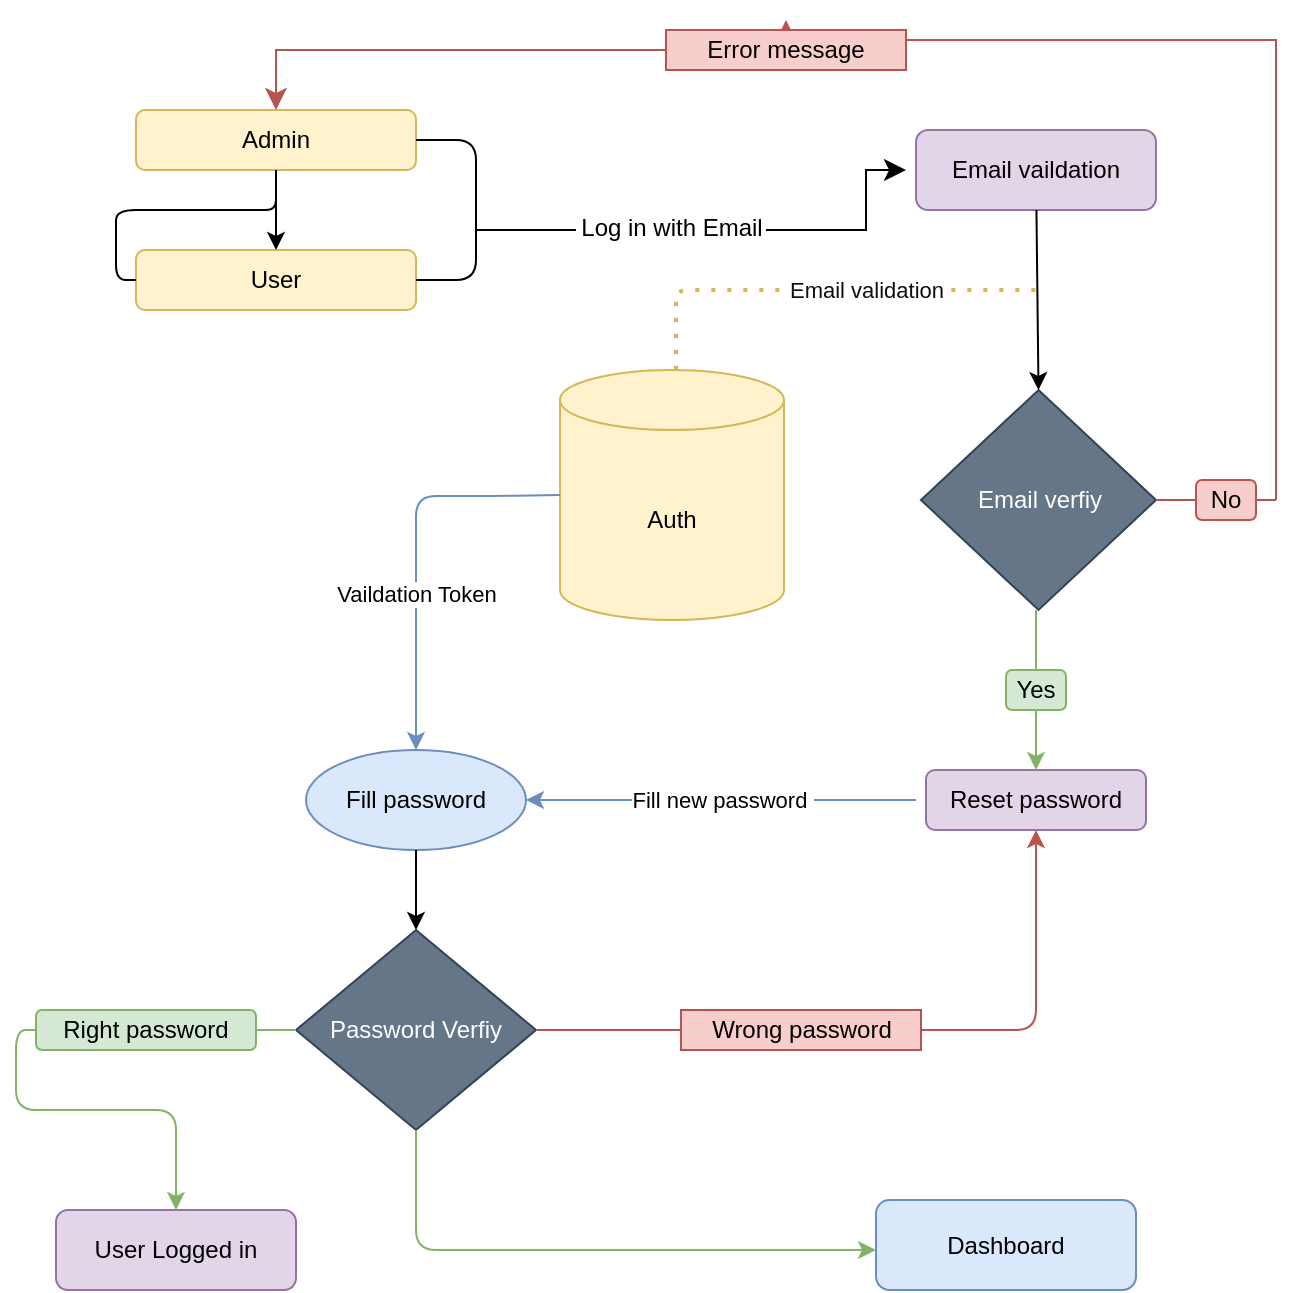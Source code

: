 <mxfile>
    <diagram id="zJKi3tdKoLqDkLCLjrJM" name="Page-1">
        <mxGraphModel dx="1013" dy="688" grid="1" gridSize="10" guides="1" tooltips="1" connect="1" arrows="1" fold="1" page="1" pageScale="1" pageWidth="850" pageHeight="1100" math="0" shadow="0">
            <root>
                <mxCell id="0"/>
                <mxCell id="1" parent="0"/>
                <mxCell id="107" value="Admin" style="rounded=1;whiteSpace=wrap;html=1;fillColor=#fff2cc;strokeColor=#d6b656;" vertex="1" parent="1">
                    <mxGeometry x="140" y="100" width="140" height="30" as="geometry"/>
                </mxCell>
                <mxCell id="109" value="User" style="rounded=1;whiteSpace=wrap;html=1;fillColor=#fff2cc;strokeColor=#d6b656;" vertex="1" parent="1">
                    <mxGeometry x="140" y="170" width="140" height="30" as="geometry"/>
                </mxCell>
                <mxCell id="110" value="" style="endArrow=none;html=1;entryX=1;entryY=0.5;entryDx=0;entryDy=0;exitX=1;exitY=0.5;exitDx=0;exitDy=0;" edge="1" source="109" target="107" parent="1">
                    <mxGeometry width="50" height="50" relative="1" as="geometry">
                        <mxPoint x="290" y="170" as="sourcePoint"/>
                        <mxPoint x="340" y="120" as="targetPoint"/>
                        <Array as="points">
                            <mxPoint x="310" y="185"/>
                            <mxPoint x="310" y="150"/>
                            <mxPoint x="310" y="115"/>
                        </Array>
                    </mxGeometry>
                </mxCell>
                <mxCell id="111" value="" style="endArrow=none;html=1;" edge="1" parent="1">
                    <mxGeometry width="50" height="50" relative="1" as="geometry">
                        <mxPoint x="310" y="160" as="sourcePoint"/>
                        <mxPoint x="360" y="160" as="targetPoint"/>
                    </mxGeometry>
                </mxCell>
                <mxCell id="112" value="Log in with Email" style="text;html=1;align=center;verticalAlign=middle;whiteSpace=wrap;rounded=0;" vertex="1" parent="1">
                    <mxGeometry x="348" y="144" width="120" height="30" as="geometry"/>
                </mxCell>
                <mxCell id="113" value="Email vaildation" style="rounded=1;whiteSpace=wrap;html=1;fillColor=#e1d5e7;strokeColor=#9673a6;" vertex="1" parent="1">
                    <mxGeometry x="530" y="110" width="120" height="40" as="geometry"/>
                </mxCell>
                <mxCell id="114" value="" style="endArrow=none;html=1;exitX=0;exitY=0.5;exitDx=0;exitDy=0;" edge="1" source="109" parent="1">
                    <mxGeometry width="50" height="50" relative="1" as="geometry">
                        <mxPoint x="90" y="180" as="sourcePoint"/>
                        <mxPoint x="210" y="140" as="targetPoint"/>
                        <Array as="points">
                            <mxPoint x="130" y="185"/>
                            <mxPoint x="130" y="170"/>
                            <mxPoint x="130" y="150"/>
                            <mxPoint x="190" y="150"/>
                            <mxPoint x="210" y="150"/>
                        </Array>
                    </mxGeometry>
                </mxCell>
                <mxCell id="116" value="" style="edgeStyle=segmentEdgeStyle;endArrow=classic;html=1;curved=0;rounded=0;endSize=8;startSize=8;sourcePerimeterSpacing=0;targetPerimeterSpacing=0;entryX=0.5;entryY=0;entryDx=0;entryDy=0;fillColor=#f8cecc;strokeColor=#b85450;" edge="1" source="119" target="107" parent="1">
                    <mxGeometry width="100" relative="1" as="geometry">
                        <mxPoint x="710" y="180" as="sourcePoint"/>
                        <mxPoint x="270" y="110" as="targetPoint"/>
                        <Array as="points">
                            <mxPoint x="210" y="70"/>
                        </Array>
                    </mxGeometry>
                </mxCell>
                <mxCell id="117" value="" style="edgeStyle=segmentEdgeStyle;endArrow=classic;html=1;curved=0;rounded=0;endSize=8;startSize=8;sourcePerimeterSpacing=0;targetPerimeterSpacing=0;" edge="1" parent="1">
                    <mxGeometry width="100" relative="1" as="geometry">
                        <mxPoint x="455" y="160" as="sourcePoint"/>
                        <mxPoint x="525" y="130" as="targetPoint"/>
                        <Array as="points">
                            <mxPoint x="455" y="160"/>
                            <mxPoint x="505" y="160"/>
                            <mxPoint x="505" y="130"/>
                        </Array>
                    </mxGeometry>
                </mxCell>
                <mxCell id="118" value="" style="edgeStyle=segmentEdgeStyle;endArrow=classic;html=1;curved=0;rounded=0;endSize=8;startSize=8;sourcePerimeterSpacing=0;targetPerimeterSpacing=0;entryX=0.5;entryY=0;entryDx=0;entryDy=0;fillColor=#f8cecc;strokeColor=#b85450;" edge="1" parent="1">
                    <mxGeometry width="100" relative="1" as="geometry">
                        <mxPoint x="710" y="295" as="sourcePoint"/>
                        <mxPoint x="465" y="55" as="targetPoint"/>
                        <Array as="points">
                            <mxPoint x="710" y="65"/>
                            <mxPoint x="465" y="65"/>
                        </Array>
                    </mxGeometry>
                </mxCell>
                <mxCell id="119" value="Error message" style="rounded=0;whiteSpace=wrap;html=1;fillColor=#f8cecc;strokeColor=#b85450;" vertex="1" parent="1">
                    <mxGeometry x="405" y="60" width="120" height="20" as="geometry"/>
                </mxCell>
                <mxCell id="120" value="" style="endArrow=classic;html=1;entryX=0.5;entryY=0;entryDx=0;entryDy=0;exitX=0.5;exitY=1;exitDx=0;exitDy=0;" edge="1" parent="1" source="107" target="109">
                    <mxGeometry width="50" height="50" relative="1" as="geometry">
                        <mxPoint x="440" y="320" as="sourcePoint"/>
                        <mxPoint x="490" y="270" as="targetPoint"/>
                    </mxGeometry>
                </mxCell>
                <mxCell id="121" value="Email verfiy" style="rhombus;whiteSpace=wrap;html=1;fillColor=#647687;strokeColor=#314354;fontColor=#ffffff;" vertex="1" parent="1">
                    <mxGeometry x="532.5" y="240" width="117.5" height="110" as="geometry"/>
                </mxCell>
                <mxCell id="122" value="Auth" style="shape=cylinder3;whiteSpace=wrap;html=1;boundedLbl=1;backgroundOutline=1;size=15;fillColor=#fff2cc;strokeColor=#d6b656;" vertex="1" parent="1">
                    <mxGeometry x="352" y="230" width="112" height="125" as="geometry"/>
                </mxCell>
                <mxCell id="123" value="" style="endArrow=none;html=1;exitX=1;exitY=0.5;exitDx=0;exitDy=0;fillColor=#f8cecc;strokeColor=#b85450;" edge="1" parent="1" source="124">
                    <mxGeometry width="50" height="50" relative="1" as="geometry">
                        <mxPoint x="660" y="270" as="sourcePoint"/>
                        <mxPoint x="710" y="295" as="targetPoint"/>
                    </mxGeometry>
                </mxCell>
                <mxCell id="125" value="" style="endArrow=none;html=1;exitX=1;exitY=0.5;exitDx=0;exitDy=0;fillColor=#f8cecc;strokeColor=#b85450;" edge="1" parent="1" source="121" target="124">
                    <mxGeometry width="50" height="50" relative="1" as="geometry">
                        <mxPoint x="648" y="270" as="sourcePoint"/>
                        <mxPoint x="710" y="270" as="targetPoint"/>
                    </mxGeometry>
                </mxCell>
                <mxCell id="124" value="No" style="rounded=1;whiteSpace=wrap;html=1;fillColor=#f8cecc;strokeColor=#b85450;" vertex="1" parent="1">
                    <mxGeometry x="670" y="285" width="30" height="20" as="geometry"/>
                </mxCell>
                <mxCell id="126" value="" style="endArrow=classic;html=1;entryX=0.5;entryY=0;entryDx=0;entryDy=0;" edge="1" parent="1" source="113" target="121">
                    <mxGeometry width="50" height="50" relative="1" as="geometry">
                        <mxPoint x="550" y="220" as="sourcePoint"/>
                        <mxPoint x="600" y="170" as="targetPoint"/>
                    </mxGeometry>
                </mxCell>
                <mxCell id="127" value="" style="endArrow=none;dashed=1;html=1;dashPattern=1 3;strokeWidth=2;fillColor=#fff2cc;strokeColor=#d6b656;" edge="1" parent="1">
                    <mxGeometry width="50" height="50" relative="1" as="geometry">
                        <mxPoint x="410" y="230" as="sourcePoint"/>
                        <mxPoint x="590" y="190" as="targetPoint"/>
                        <Array as="points">
                            <mxPoint x="410" y="200"/>
                            <mxPoint x="410" y="190"/>
                        </Array>
                    </mxGeometry>
                </mxCell>
                <mxCell id="129" value="Email validation" style="edgeLabel;html=1;align=center;verticalAlign=middle;resizable=0;points=[];fontColor=light-dark(#0f0f0f, #ededed);" vertex="1" connectable="0" parent="127">
                    <mxGeometry x="0.223" relative="1" as="geometry">
                        <mxPoint as="offset"/>
                    </mxGeometry>
                </mxCell>
                <mxCell id="130" value="" style="endArrow=classic;html=1;exitX=0;exitY=0.5;exitDx=0;exitDy=0;exitPerimeter=0;fillColor=#dae8fc;strokeColor=#6c8ebf;" edge="1" parent="1" source="122">
                    <mxGeometry width="50" height="50" relative="1" as="geometry">
                        <mxPoint x="250" y="350" as="sourcePoint"/>
                        <mxPoint x="280" y="420" as="targetPoint"/>
                        <Array as="points">
                            <mxPoint x="320" y="293"/>
                            <mxPoint x="280" y="293"/>
                        </Array>
                    </mxGeometry>
                </mxCell>
                <mxCell id="131" value="Vaildation Token" style="edgeLabel;html=1;align=center;verticalAlign=middle;resizable=0;points=[];" vertex="1" connectable="0" parent="130">
                    <mxGeometry x="0.216" relative="1" as="geometry">
                        <mxPoint as="offset"/>
                    </mxGeometry>
                </mxCell>
                <mxCell id="132" value="Fill password" style="ellipse;whiteSpace=wrap;html=1;fillColor=#dae8fc;strokeColor=#6c8ebf;" vertex="1" parent="1">
                    <mxGeometry x="225" y="420" width="110" height="50" as="geometry"/>
                </mxCell>
                <mxCell id="133" value="Reset password" style="rounded=1;whiteSpace=wrap;html=1;fillColor=#e1d5e7;strokeColor=#9673a6;" vertex="1" parent="1">
                    <mxGeometry x="535" y="430" width="110" height="30" as="geometry"/>
                </mxCell>
                <mxCell id="140" value="" style="endArrow=none;html=1;fillColor=#d5e8d4;strokeColor=#82b366;" edge="1" parent="1" source="141">
                    <mxGeometry width="50" height="50" relative="1" as="geometry">
                        <mxPoint x="590" y="380" as="sourcePoint"/>
                        <mxPoint x="590" y="350" as="targetPoint"/>
                    </mxGeometry>
                </mxCell>
                <mxCell id="142" value="" style="endArrow=classic;html=1;entryX=0.5;entryY=0;entryDx=0;entryDy=0;fillColor=#d5e8d4;strokeColor=#82b366;" edge="1" parent="1" target="133">
                    <mxGeometry width="50" height="50" relative="1" as="geometry">
                        <mxPoint x="590" y="400" as="sourcePoint"/>
                        <mxPoint x="640" y="340" as="targetPoint"/>
                    </mxGeometry>
                </mxCell>
                <mxCell id="143" value="" style="endArrow=none;html=1;" edge="1" parent="1" target="141">
                    <mxGeometry width="50" height="50" relative="1" as="geometry">
                        <mxPoint x="590" y="380" as="sourcePoint"/>
                        <mxPoint x="590" y="350" as="targetPoint"/>
                    </mxGeometry>
                </mxCell>
                <mxCell id="141" value="Yes" style="rounded=1;whiteSpace=wrap;html=1;fillColor=#d5e8d4;strokeColor=#82b366;" vertex="1" parent="1">
                    <mxGeometry x="575" y="380" width="30" height="20" as="geometry"/>
                </mxCell>
                <mxCell id="144" value="" style="endArrow=classic;html=1;entryX=1;entryY=0.5;entryDx=0;entryDy=0;fillColor=#dae8fc;strokeColor=#6c8ebf;" edge="1" parent="1" target="132">
                    <mxGeometry width="50" height="50" relative="1" as="geometry">
                        <mxPoint x="530" y="445" as="sourcePoint"/>
                        <mxPoint x="464" y="400" as="targetPoint"/>
                    </mxGeometry>
                </mxCell>
                <mxCell id="145" value="Fill new password&amp;nbsp;" style="edgeLabel;html=1;align=center;verticalAlign=middle;resizable=0;points=[];" vertex="1" connectable="0" parent="144">
                    <mxGeometry x="-0.003" relative="1" as="geometry">
                        <mxPoint as="offset"/>
                    </mxGeometry>
                </mxCell>
                <mxCell id="146" value="Password Verfiy" style="rhombus;whiteSpace=wrap;html=1;fillColor=#647687;fontColor=#ffffff;strokeColor=#314354;" vertex="1" parent="1">
                    <mxGeometry x="220" y="510" width="120" height="100" as="geometry"/>
                </mxCell>
                <mxCell id="147" value="" style="endArrow=classic;html=1;entryX=0.5;entryY=0;entryDx=0;entryDy=0;exitX=0.5;exitY=1;exitDx=0;exitDy=0;" edge="1" parent="1" source="132" target="146">
                    <mxGeometry width="50" height="50" relative="1" as="geometry">
                        <mxPoint x="230" y="530" as="sourcePoint"/>
                        <mxPoint x="280" y="480" as="targetPoint"/>
                    </mxGeometry>
                </mxCell>
                <mxCell id="149" value="" style="endArrow=classic;html=1;entryX=0.5;entryY=1;entryDx=0;entryDy=0;fillColor=#f8cecc;strokeColor=#b85450;" edge="1" parent="1" source="151" target="133">
                    <mxGeometry width="50" height="50" relative="1" as="geometry">
                        <mxPoint x="340" y="560" as="sourcePoint"/>
                        <mxPoint x="390" y="510" as="targetPoint"/>
                        <Array as="points">
                            <mxPoint x="590" y="560"/>
                        </Array>
                    </mxGeometry>
                </mxCell>
                <mxCell id="153" value="" style="endArrow=classic;html=1;fillColor=#f8cecc;strokeColor=#b85450;" edge="1" parent="1">
                    <mxGeometry width="50" height="50" relative="1" as="geometry">
                        <mxPoint x="340" y="560" as="sourcePoint"/>
                        <mxPoint x="470" y="560" as="targetPoint"/>
                        <Array as="points"/>
                    </mxGeometry>
                </mxCell>
                <mxCell id="151" value="Wrong password" style="rounded=0;whiteSpace=wrap;html=1;fillColor=#f8cecc;strokeColor=#b85450;" vertex="1" parent="1">
                    <mxGeometry x="412.5" y="550" width="120" height="20" as="geometry"/>
                </mxCell>
                <mxCell id="154" value="" style="endArrow=classic;html=1;exitX=0;exitY=0.5;exitDx=0;exitDy=0;fillColor=#d5e8d4;strokeColor=#82b366;" edge="1" parent="1" source="155">
                    <mxGeometry width="50" height="50" relative="1" as="geometry">
                        <mxPoint x="120" y="590" as="sourcePoint"/>
                        <mxPoint x="160" y="650" as="targetPoint"/>
                        <Array as="points">
                            <mxPoint x="80" y="560"/>
                            <mxPoint x="80" y="600"/>
                            <mxPoint x="160" y="600"/>
                        </Array>
                    </mxGeometry>
                </mxCell>
                <mxCell id="155" value="Right password" style="rounded=1;whiteSpace=wrap;html=1;fillColor=#d5e8d4;strokeColor=#82b366;" vertex="1" parent="1">
                    <mxGeometry x="90" y="550" width="110" height="20" as="geometry"/>
                </mxCell>
                <mxCell id="157" value="" style="endArrow=none;html=1;entryX=0;entryY=0.5;entryDx=0;entryDy=0;fillColor=#d5e8d4;strokeColor=#82b366;" edge="1" parent="1" target="146">
                    <mxGeometry width="50" height="50" relative="1" as="geometry">
                        <mxPoint x="200" y="560" as="sourcePoint"/>
                        <mxPoint x="250" y="510" as="targetPoint"/>
                    </mxGeometry>
                </mxCell>
                <mxCell id="158" value="User Logged in" style="rounded=1;whiteSpace=wrap;html=1;fillColor=#e1d5e7;strokeColor=#9673a6;" vertex="1" parent="1">
                    <mxGeometry x="100" y="650" width="120" height="40" as="geometry"/>
                </mxCell>
                <mxCell id="159" value="" style="endArrow=classic;html=1;exitX=0.5;exitY=1;exitDx=0;exitDy=0;fillColor=#d5e8d4;strokeColor=#82b366;" edge="1" parent="1" source="146">
                    <mxGeometry width="50" height="50" relative="1" as="geometry">
                        <mxPoint x="302" y="690" as="sourcePoint"/>
                        <mxPoint x="510" y="670" as="targetPoint"/>
                        <Array as="points">
                            <mxPoint x="280" y="670"/>
                            <mxPoint x="390" y="670"/>
                        </Array>
                    </mxGeometry>
                </mxCell>
                <mxCell id="160" value="Dashboard" style="rounded=1;whiteSpace=wrap;html=1;fillColor=#dae8fc;strokeColor=#6c8ebf;" vertex="1" parent="1">
                    <mxGeometry x="510" y="645" width="130" height="45" as="geometry"/>
                </mxCell>
            </root>
        </mxGraphModel>
    </diagram>
</mxfile>